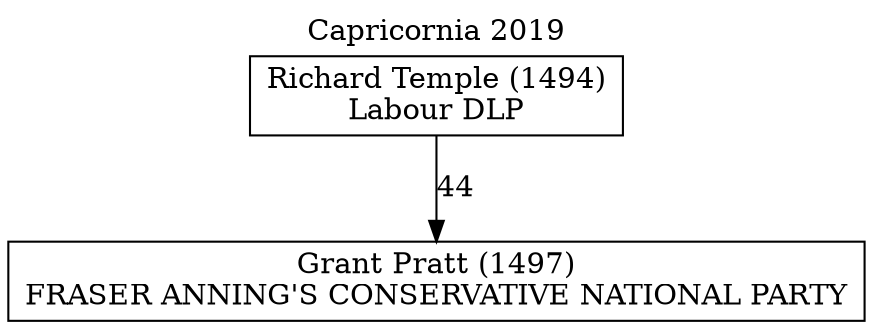 // House preference flow
digraph "Grant Pratt (1497)_Capricornia_2019" {
	graph [label="Capricornia 2019" labelloc=t mclimit=10]
	node [shape=box]
	"Grant Pratt (1497)" [label="Grant Pratt (1497)
FRASER ANNING'S CONSERVATIVE NATIONAL PARTY"]
	"Richard Temple (1494)" [label="Richard Temple (1494)
Labour DLP"]
	"Richard Temple (1494)" -> "Grant Pratt (1497)" [label=44]
}
